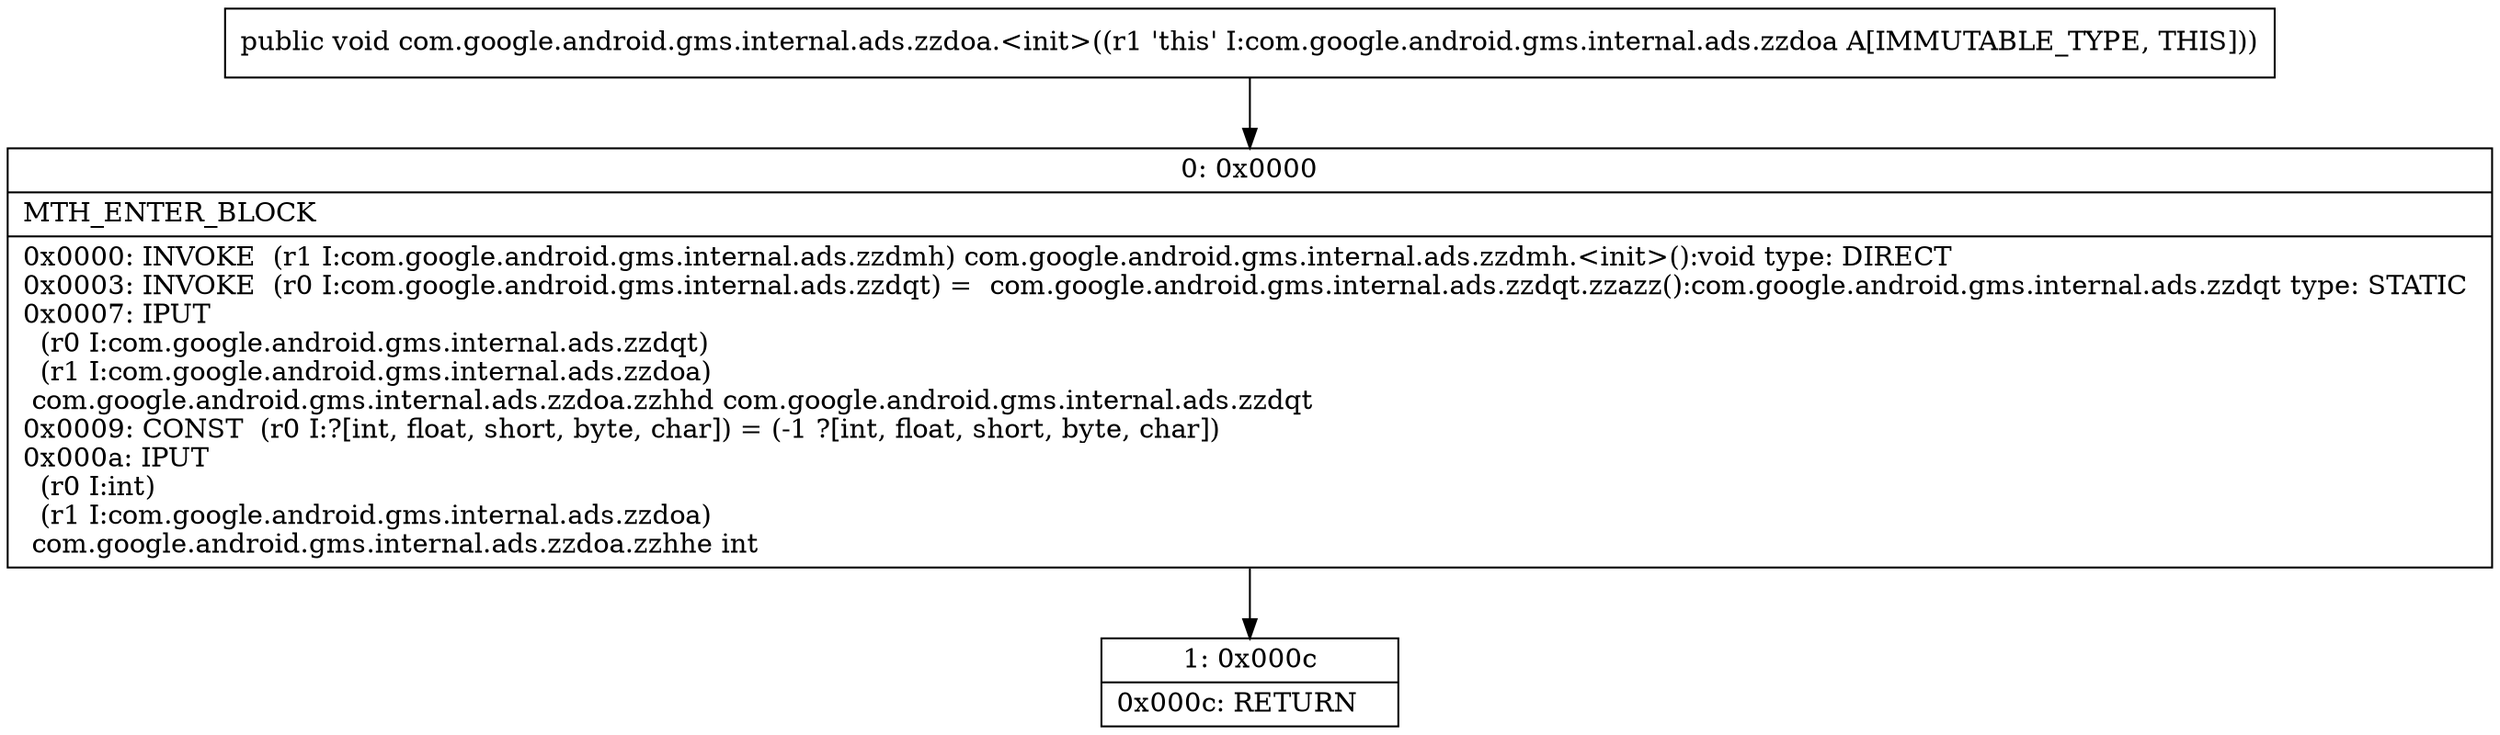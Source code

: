 digraph "CFG forcom.google.android.gms.internal.ads.zzdoa.\<init\>()V" {
Node_0 [shape=record,label="{0\:\ 0x0000|MTH_ENTER_BLOCK\l|0x0000: INVOKE  (r1 I:com.google.android.gms.internal.ads.zzdmh) com.google.android.gms.internal.ads.zzdmh.\<init\>():void type: DIRECT \l0x0003: INVOKE  (r0 I:com.google.android.gms.internal.ads.zzdqt) =  com.google.android.gms.internal.ads.zzdqt.zzazz():com.google.android.gms.internal.ads.zzdqt type: STATIC \l0x0007: IPUT  \l  (r0 I:com.google.android.gms.internal.ads.zzdqt)\l  (r1 I:com.google.android.gms.internal.ads.zzdoa)\l com.google.android.gms.internal.ads.zzdoa.zzhhd com.google.android.gms.internal.ads.zzdqt \l0x0009: CONST  (r0 I:?[int, float, short, byte, char]) = (\-1 ?[int, float, short, byte, char]) \l0x000a: IPUT  \l  (r0 I:int)\l  (r1 I:com.google.android.gms.internal.ads.zzdoa)\l com.google.android.gms.internal.ads.zzdoa.zzhhe int \l}"];
Node_1 [shape=record,label="{1\:\ 0x000c|0x000c: RETURN   \l}"];
MethodNode[shape=record,label="{public void com.google.android.gms.internal.ads.zzdoa.\<init\>((r1 'this' I:com.google.android.gms.internal.ads.zzdoa A[IMMUTABLE_TYPE, THIS])) }"];
MethodNode -> Node_0;
Node_0 -> Node_1;
}

